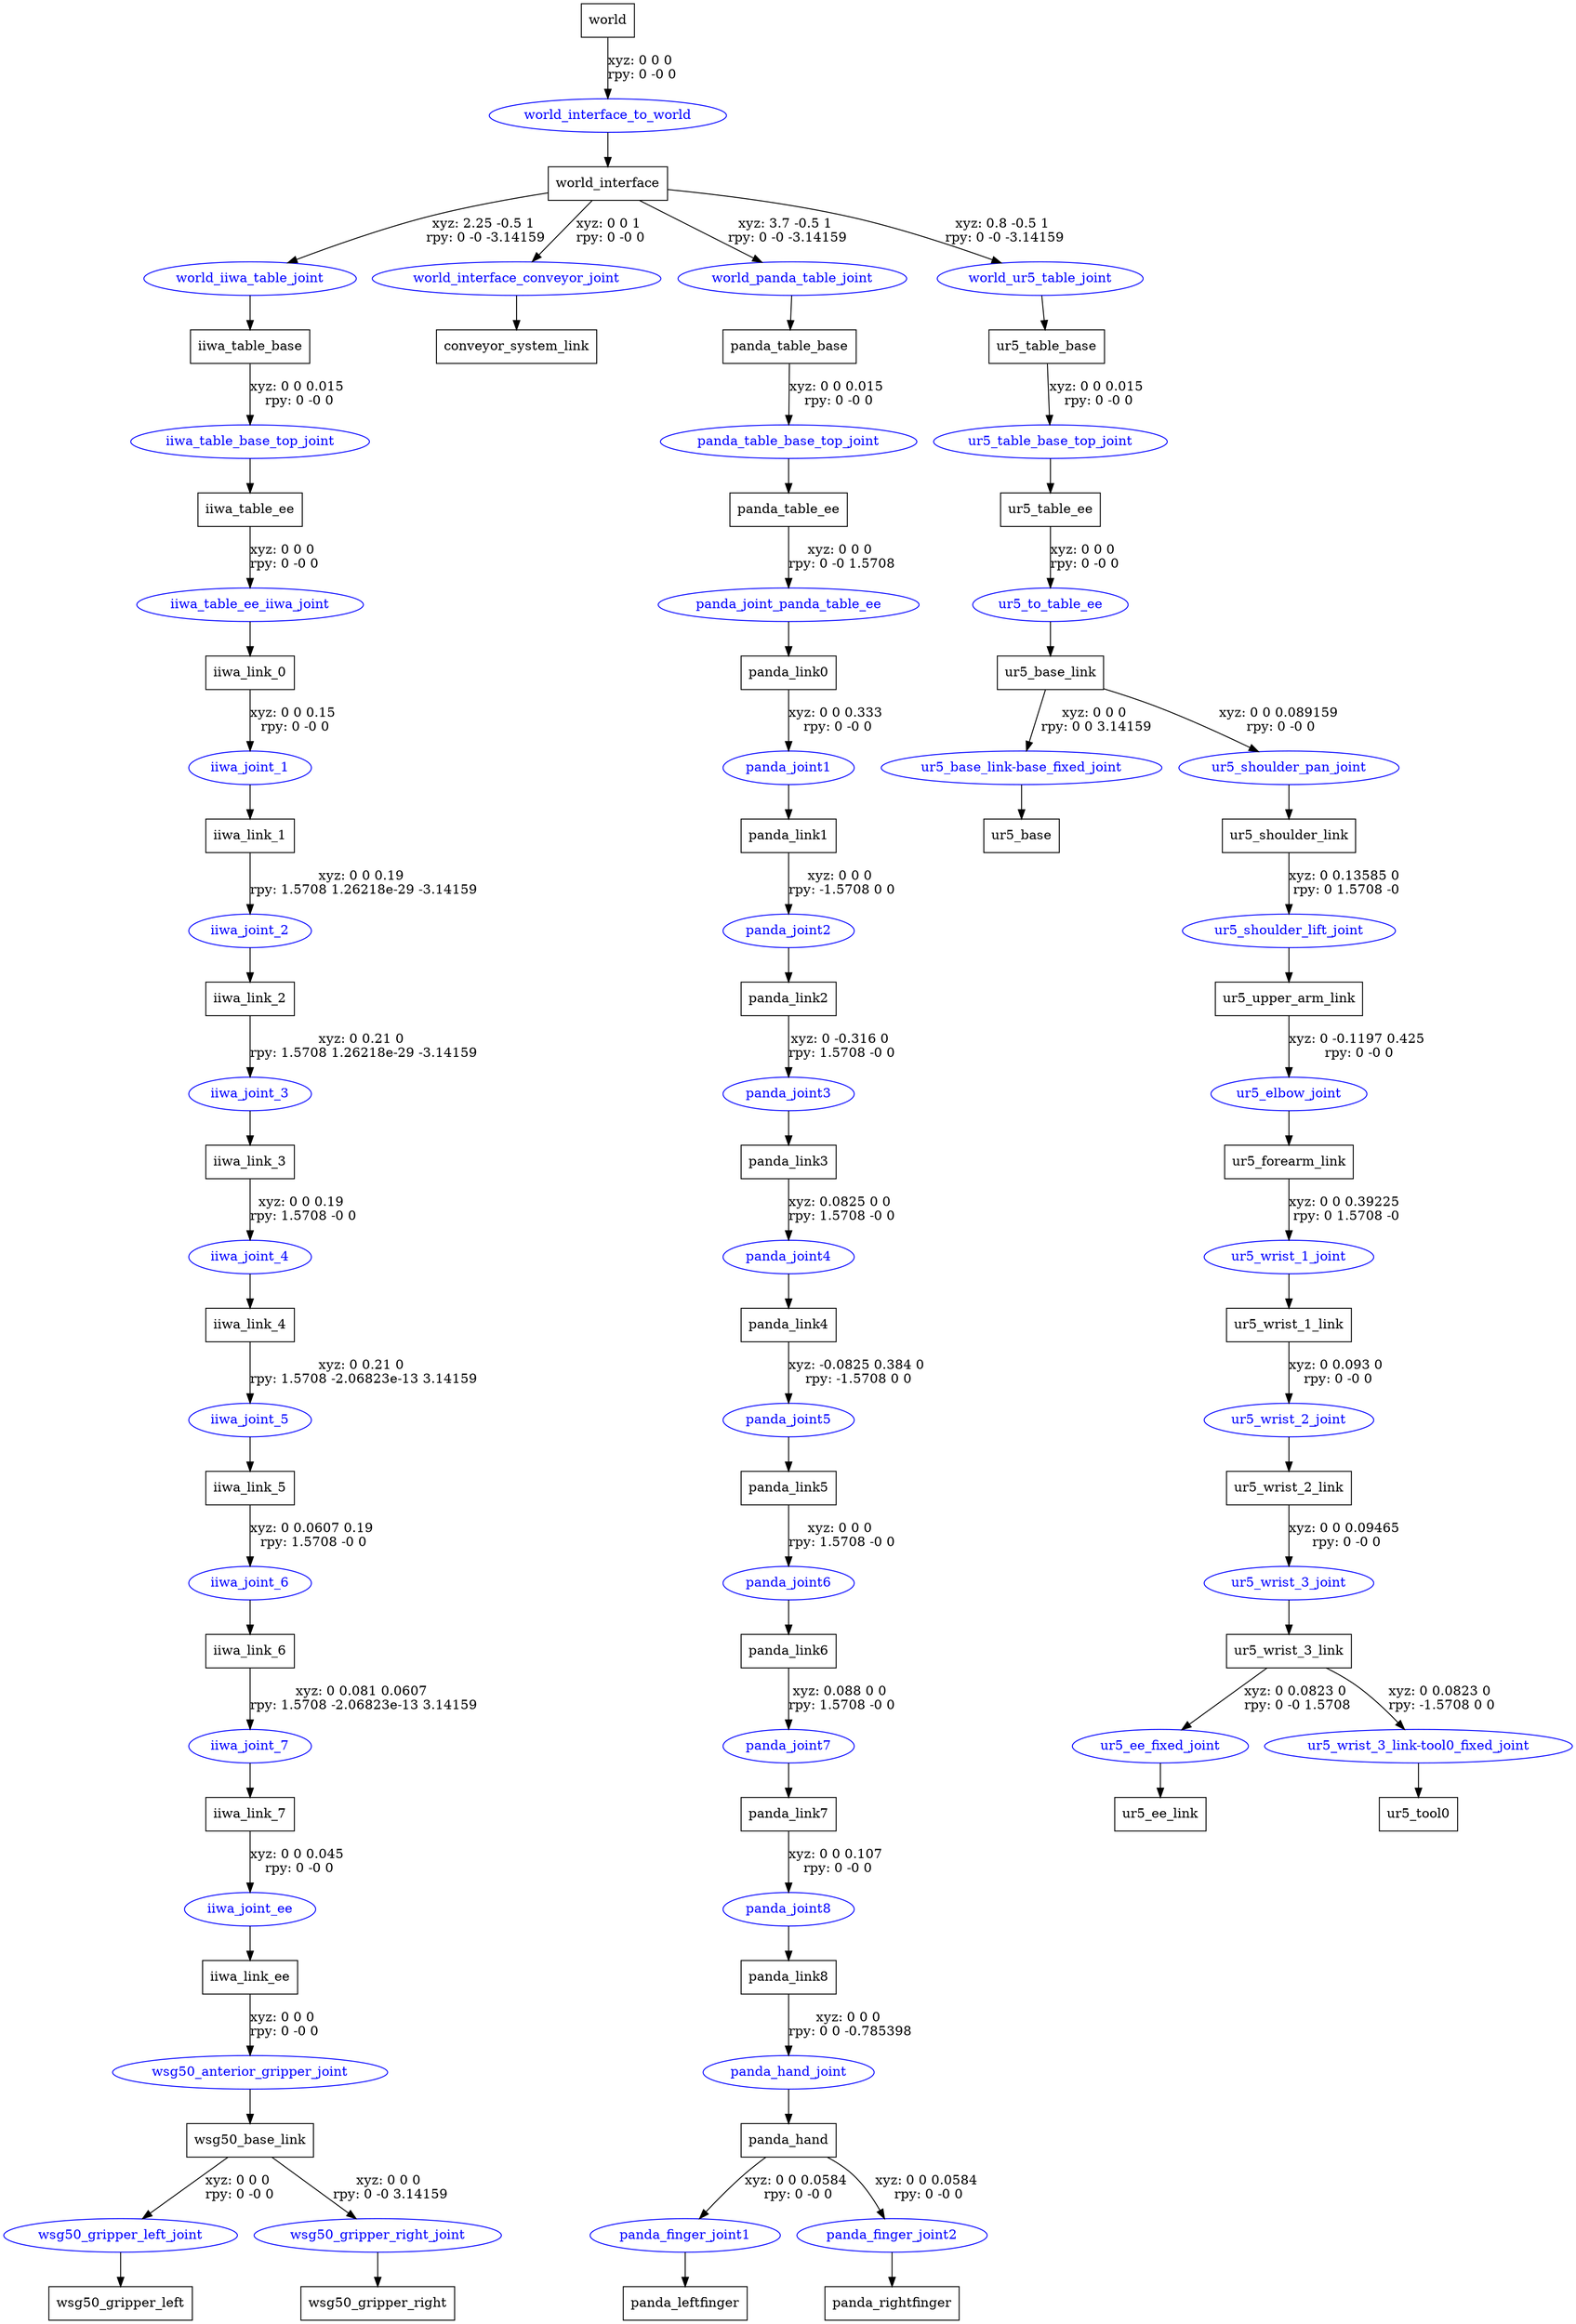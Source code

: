 digraph G {
node [shape=box];
"world" [label="world"];
"world_interface" [label="world_interface"];
"iiwa_table_base" [label="iiwa_table_base"];
"iiwa_table_ee" [label="iiwa_table_ee"];
"iiwa_link_0" [label="iiwa_link_0"];
"iiwa_link_1" [label="iiwa_link_1"];
"iiwa_link_2" [label="iiwa_link_2"];
"iiwa_link_3" [label="iiwa_link_3"];
"iiwa_link_4" [label="iiwa_link_4"];
"iiwa_link_5" [label="iiwa_link_5"];
"iiwa_link_6" [label="iiwa_link_6"];
"iiwa_link_7" [label="iiwa_link_7"];
"iiwa_link_ee" [label="iiwa_link_ee"];
"wsg50_base_link" [label="wsg50_base_link"];
"wsg50_gripper_left" [label="wsg50_gripper_left"];
"wsg50_gripper_right" [label="wsg50_gripper_right"];
"conveyor_system_link" [label="conveyor_system_link"];
"panda_table_base" [label="panda_table_base"];
"panda_table_ee" [label="panda_table_ee"];
"panda_link0" [label="panda_link0"];
"panda_link1" [label="panda_link1"];
"panda_link2" [label="panda_link2"];
"panda_link3" [label="panda_link3"];
"panda_link4" [label="panda_link4"];
"panda_link5" [label="panda_link5"];
"panda_link6" [label="panda_link6"];
"panda_link7" [label="panda_link7"];
"panda_link8" [label="panda_link8"];
"panda_hand" [label="panda_hand"];
"panda_leftfinger" [label="panda_leftfinger"];
"panda_rightfinger" [label="panda_rightfinger"];
"ur5_table_base" [label="ur5_table_base"];
"ur5_table_ee" [label="ur5_table_ee"];
"ur5_base_link" [label="ur5_base_link"];
"ur5_base" [label="ur5_base"];
"ur5_shoulder_link" [label="ur5_shoulder_link"];
"ur5_upper_arm_link" [label="ur5_upper_arm_link"];
"ur5_forearm_link" [label="ur5_forearm_link"];
"ur5_wrist_1_link" [label="ur5_wrist_1_link"];
"ur5_wrist_2_link" [label="ur5_wrist_2_link"];
"ur5_wrist_3_link" [label="ur5_wrist_3_link"];
"ur5_ee_link" [label="ur5_ee_link"];
"ur5_tool0" [label="ur5_tool0"];
node [shape=ellipse, color=blue, fontcolor=blue];
"world" -> "world_interface_to_world" [label="xyz: 0 0 0 \nrpy: 0 -0 0"]
"world_interface_to_world" -> "world_interface"
"world_interface" -> "world_iiwa_table_joint" [label="xyz: 2.25 -0.5 1 \nrpy: 0 -0 -3.14159"]
"world_iiwa_table_joint" -> "iiwa_table_base"
"iiwa_table_base" -> "iiwa_table_base_top_joint" [label="xyz: 0 0 0.015 \nrpy: 0 -0 0"]
"iiwa_table_base_top_joint" -> "iiwa_table_ee"
"iiwa_table_ee" -> "iiwa_table_ee_iiwa_joint" [label="xyz: 0 0 0 \nrpy: 0 -0 0"]
"iiwa_table_ee_iiwa_joint" -> "iiwa_link_0"
"iiwa_link_0" -> "iiwa_joint_1" [label="xyz: 0 0 0.15 \nrpy: 0 -0 0"]
"iiwa_joint_1" -> "iiwa_link_1"
"iiwa_link_1" -> "iiwa_joint_2" [label="xyz: 0 0 0.19 \nrpy: 1.5708 1.26218e-29 -3.14159"]
"iiwa_joint_2" -> "iiwa_link_2"
"iiwa_link_2" -> "iiwa_joint_3" [label="xyz: 0 0.21 0 \nrpy: 1.5708 1.26218e-29 -3.14159"]
"iiwa_joint_3" -> "iiwa_link_3"
"iiwa_link_3" -> "iiwa_joint_4" [label="xyz: 0 0 0.19 \nrpy: 1.5708 -0 0"]
"iiwa_joint_4" -> "iiwa_link_4"
"iiwa_link_4" -> "iiwa_joint_5" [label="xyz: 0 0.21 0 \nrpy: 1.5708 -2.06823e-13 3.14159"]
"iiwa_joint_5" -> "iiwa_link_5"
"iiwa_link_5" -> "iiwa_joint_6" [label="xyz: 0 0.0607 0.19 \nrpy: 1.5708 -0 0"]
"iiwa_joint_6" -> "iiwa_link_6"
"iiwa_link_6" -> "iiwa_joint_7" [label="xyz: 0 0.081 0.0607 \nrpy: 1.5708 -2.06823e-13 3.14159"]
"iiwa_joint_7" -> "iiwa_link_7"
"iiwa_link_7" -> "iiwa_joint_ee" [label="xyz: 0 0 0.045 \nrpy: 0 -0 0"]
"iiwa_joint_ee" -> "iiwa_link_ee"
"iiwa_link_ee" -> "wsg50_anterior_gripper_joint" [label="xyz: 0 0 0 \nrpy: 0 -0 0"]
"wsg50_anterior_gripper_joint" -> "wsg50_base_link"
"wsg50_base_link" -> "wsg50_gripper_left_joint" [label="xyz: 0 0 0 \nrpy: 0 -0 0"]
"wsg50_gripper_left_joint" -> "wsg50_gripper_left"
"wsg50_base_link" -> "wsg50_gripper_right_joint" [label="xyz: 0 0 0 \nrpy: 0 -0 3.14159"]
"wsg50_gripper_right_joint" -> "wsg50_gripper_right"
"world_interface" -> "world_interface_conveyor_joint" [label="xyz: 0 0 1 \nrpy: 0 -0 0"]
"world_interface_conveyor_joint" -> "conveyor_system_link"
"world_interface" -> "world_panda_table_joint" [label="xyz: 3.7 -0.5 1 \nrpy: 0 -0 -3.14159"]
"world_panda_table_joint" -> "panda_table_base"
"panda_table_base" -> "panda_table_base_top_joint" [label="xyz: 0 0 0.015 \nrpy: 0 -0 0"]
"panda_table_base_top_joint" -> "panda_table_ee"
"panda_table_ee" -> "panda_joint_panda_table_ee" [label="xyz: 0 0 0 \nrpy: 0 -0 1.5708"]
"panda_joint_panda_table_ee" -> "panda_link0"
"panda_link0" -> "panda_joint1" [label="xyz: 0 0 0.333 \nrpy: 0 -0 0"]
"panda_joint1" -> "panda_link1"
"panda_link1" -> "panda_joint2" [label="xyz: 0 0 0 \nrpy: -1.5708 0 0"]
"panda_joint2" -> "panda_link2"
"panda_link2" -> "panda_joint3" [label="xyz: 0 -0.316 0 \nrpy: 1.5708 -0 0"]
"panda_joint3" -> "panda_link3"
"panda_link3" -> "panda_joint4" [label="xyz: 0.0825 0 0 \nrpy: 1.5708 -0 0"]
"panda_joint4" -> "panda_link4"
"panda_link4" -> "panda_joint5" [label="xyz: -0.0825 0.384 0 \nrpy: -1.5708 0 0"]
"panda_joint5" -> "panda_link5"
"panda_link5" -> "panda_joint6" [label="xyz: 0 0 0 \nrpy: 1.5708 -0 0"]
"panda_joint6" -> "panda_link6"
"panda_link6" -> "panda_joint7" [label="xyz: 0.088 0 0 \nrpy: 1.5708 -0 0"]
"panda_joint7" -> "panda_link7"
"panda_link7" -> "panda_joint8" [label="xyz: 0 0 0.107 \nrpy: 0 -0 0"]
"panda_joint8" -> "panda_link8"
"panda_link8" -> "panda_hand_joint" [label="xyz: 0 0 0 \nrpy: 0 0 -0.785398"]
"panda_hand_joint" -> "panda_hand"
"panda_hand" -> "panda_finger_joint1" [label="xyz: 0 0 0.0584 \nrpy: 0 -0 0"]
"panda_finger_joint1" -> "panda_leftfinger"
"panda_hand" -> "panda_finger_joint2" [label="xyz: 0 0 0.0584 \nrpy: 0 -0 0"]
"panda_finger_joint2" -> "panda_rightfinger"
"world_interface" -> "world_ur5_table_joint" [label="xyz: 0.8 -0.5 1 \nrpy: 0 -0 -3.14159"]
"world_ur5_table_joint" -> "ur5_table_base"
"ur5_table_base" -> "ur5_table_base_top_joint" [label="xyz: 0 0 0.015 \nrpy: 0 -0 0"]
"ur5_table_base_top_joint" -> "ur5_table_ee"
"ur5_table_ee" -> "ur5_to_table_ee" [label="xyz: 0 0 0 \nrpy: 0 -0 0"]
"ur5_to_table_ee" -> "ur5_base_link"
"ur5_base_link" -> "ur5_base_link-base_fixed_joint" [label="xyz: 0 0 0 \nrpy: 0 0 3.14159"]
"ur5_base_link-base_fixed_joint" -> "ur5_base"
"ur5_base_link" -> "ur5_shoulder_pan_joint" [label="xyz: 0 0 0.089159 \nrpy: 0 -0 0"]
"ur5_shoulder_pan_joint" -> "ur5_shoulder_link"
"ur5_shoulder_link" -> "ur5_shoulder_lift_joint" [label="xyz: 0 0.13585 0 \nrpy: 0 1.5708 -0"]
"ur5_shoulder_lift_joint" -> "ur5_upper_arm_link"
"ur5_upper_arm_link" -> "ur5_elbow_joint" [label="xyz: 0 -0.1197 0.425 \nrpy: 0 -0 0"]
"ur5_elbow_joint" -> "ur5_forearm_link"
"ur5_forearm_link" -> "ur5_wrist_1_joint" [label="xyz: 0 0 0.39225 \nrpy: 0 1.5708 -0"]
"ur5_wrist_1_joint" -> "ur5_wrist_1_link"
"ur5_wrist_1_link" -> "ur5_wrist_2_joint" [label="xyz: 0 0.093 0 \nrpy: 0 -0 0"]
"ur5_wrist_2_joint" -> "ur5_wrist_2_link"
"ur5_wrist_2_link" -> "ur5_wrist_3_joint" [label="xyz: 0 0 0.09465 \nrpy: 0 -0 0"]
"ur5_wrist_3_joint" -> "ur5_wrist_3_link"
"ur5_wrist_3_link" -> "ur5_ee_fixed_joint" [label="xyz: 0 0.0823 0 \nrpy: 0 -0 1.5708"]
"ur5_ee_fixed_joint" -> "ur5_ee_link"
"ur5_wrist_3_link" -> "ur5_wrist_3_link-tool0_fixed_joint" [label="xyz: 0 0.0823 0 \nrpy: -1.5708 0 0"]
"ur5_wrist_3_link-tool0_fixed_joint" -> "ur5_tool0"
}
